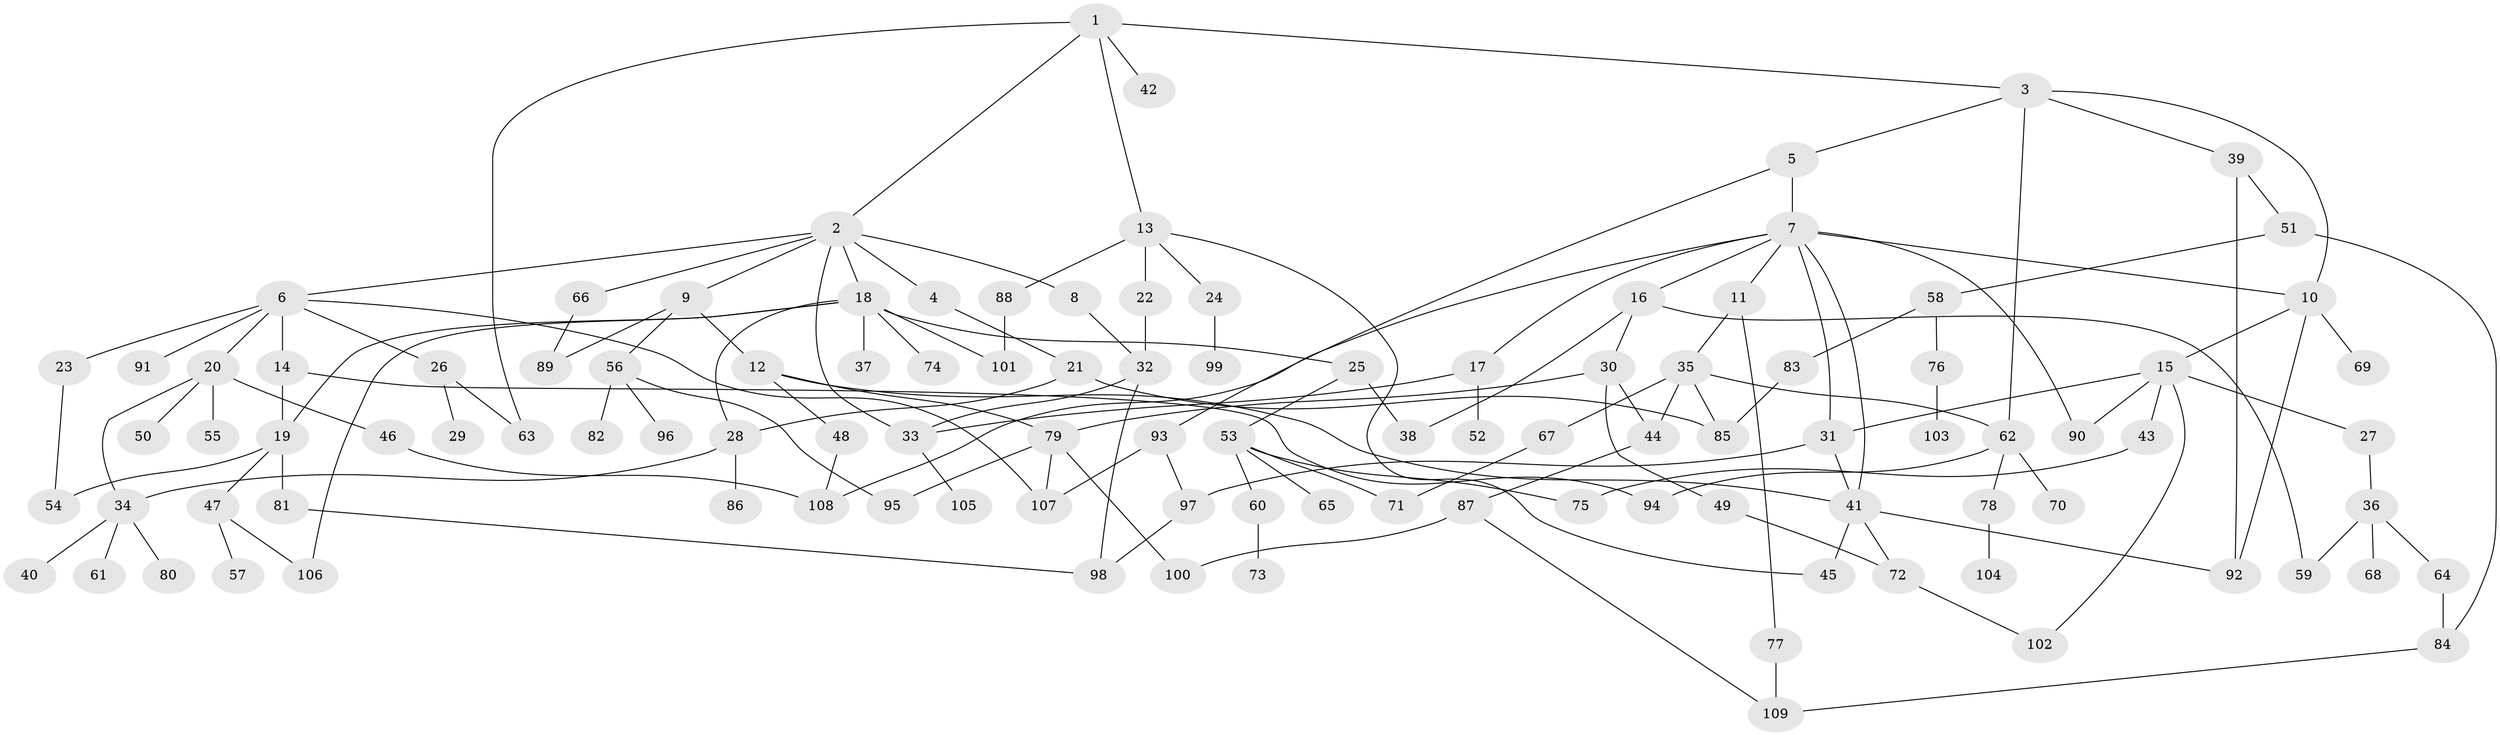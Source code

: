 // coarse degree distribution, {7: 0.09090909090909091, 2: 0.18181818181818182, 8: 0.06060606060606061, 3: 0.18181818181818182, 4: 0.18181818181818182, 1: 0.09090909090909091, 6: 0.09090909090909091, 9: 0.030303030303030304, 5: 0.09090909090909091}
// Generated by graph-tools (version 1.1) at 2025/36/03/04/25 23:36:09]
// undirected, 109 vertices, 151 edges
graph export_dot {
  node [color=gray90,style=filled];
  1;
  2;
  3;
  4;
  5;
  6;
  7;
  8;
  9;
  10;
  11;
  12;
  13;
  14;
  15;
  16;
  17;
  18;
  19;
  20;
  21;
  22;
  23;
  24;
  25;
  26;
  27;
  28;
  29;
  30;
  31;
  32;
  33;
  34;
  35;
  36;
  37;
  38;
  39;
  40;
  41;
  42;
  43;
  44;
  45;
  46;
  47;
  48;
  49;
  50;
  51;
  52;
  53;
  54;
  55;
  56;
  57;
  58;
  59;
  60;
  61;
  62;
  63;
  64;
  65;
  66;
  67;
  68;
  69;
  70;
  71;
  72;
  73;
  74;
  75;
  76;
  77;
  78;
  79;
  80;
  81;
  82;
  83;
  84;
  85;
  86;
  87;
  88;
  89;
  90;
  91;
  92;
  93;
  94;
  95;
  96;
  97;
  98;
  99;
  100;
  101;
  102;
  103;
  104;
  105;
  106;
  107;
  108;
  109;
  1 -- 2;
  1 -- 3;
  1 -- 13;
  1 -- 42;
  1 -- 63;
  2 -- 4;
  2 -- 6;
  2 -- 8;
  2 -- 9;
  2 -- 18;
  2 -- 66;
  2 -- 33;
  3 -- 5;
  3 -- 39;
  3 -- 62;
  3 -- 10;
  4 -- 21;
  5 -- 7;
  5 -- 93;
  6 -- 14;
  6 -- 20;
  6 -- 23;
  6 -- 26;
  6 -- 91;
  6 -- 107;
  7 -- 10;
  7 -- 11;
  7 -- 16;
  7 -- 17;
  7 -- 31;
  7 -- 41;
  7 -- 90;
  7 -- 108;
  8 -- 32;
  9 -- 12;
  9 -- 56;
  9 -- 89;
  10 -- 15;
  10 -- 69;
  10 -- 92;
  11 -- 35;
  11 -- 77;
  12 -- 48;
  12 -- 79;
  12 -- 41;
  13 -- 22;
  13 -- 24;
  13 -- 45;
  13 -- 88;
  14 -- 19;
  14 -- 94;
  15 -- 27;
  15 -- 31;
  15 -- 43;
  15 -- 90;
  15 -- 102;
  16 -- 30;
  16 -- 59;
  16 -- 38;
  17 -- 52;
  17 -- 33;
  18 -- 25;
  18 -- 28;
  18 -- 37;
  18 -- 74;
  18 -- 106;
  18 -- 101;
  18 -- 19;
  19 -- 47;
  19 -- 54;
  19 -- 81;
  20 -- 46;
  20 -- 50;
  20 -- 55;
  20 -- 34;
  21 -- 28;
  21 -- 85;
  22 -- 32;
  23 -- 54;
  24 -- 99;
  25 -- 38;
  25 -- 53;
  26 -- 29;
  26 -- 63;
  27 -- 36;
  28 -- 34;
  28 -- 86;
  30 -- 44;
  30 -- 49;
  30 -- 79;
  31 -- 41;
  31 -- 97;
  32 -- 33;
  32 -- 98;
  33 -- 105;
  34 -- 40;
  34 -- 61;
  34 -- 80;
  35 -- 67;
  35 -- 44;
  35 -- 85;
  35 -- 62;
  36 -- 64;
  36 -- 68;
  36 -- 59;
  39 -- 51;
  39 -- 92;
  41 -- 72;
  41 -- 92;
  41 -- 45;
  43 -- 75;
  44 -- 87;
  46 -- 108;
  47 -- 57;
  47 -- 106;
  48 -- 108;
  49 -- 72;
  51 -- 58;
  51 -- 84;
  53 -- 60;
  53 -- 65;
  53 -- 71;
  53 -- 75;
  56 -- 82;
  56 -- 95;
  56 -- 96;
  58 -- 76;
  58 -- 83;
  60 -- 73;
  62 -- 70;
  62 -- 78;
  62 -- 94;
  64 -- 84;
  66 -- 89;
  67 -- 71;
  72 -- 102;
  76 -- 103;
  77 -- 109;
  78 -- 104;
  79 -- 100;
  79 -- 95;
  79 -- 107;
  81 -- 98;
  83 -- 85;
  84 -- 109;
  87 -- 100;
  87 -- 109;
  88 -- 101;
  93 -- 97;
  93 -- 107;
  97 -- 98;
}
